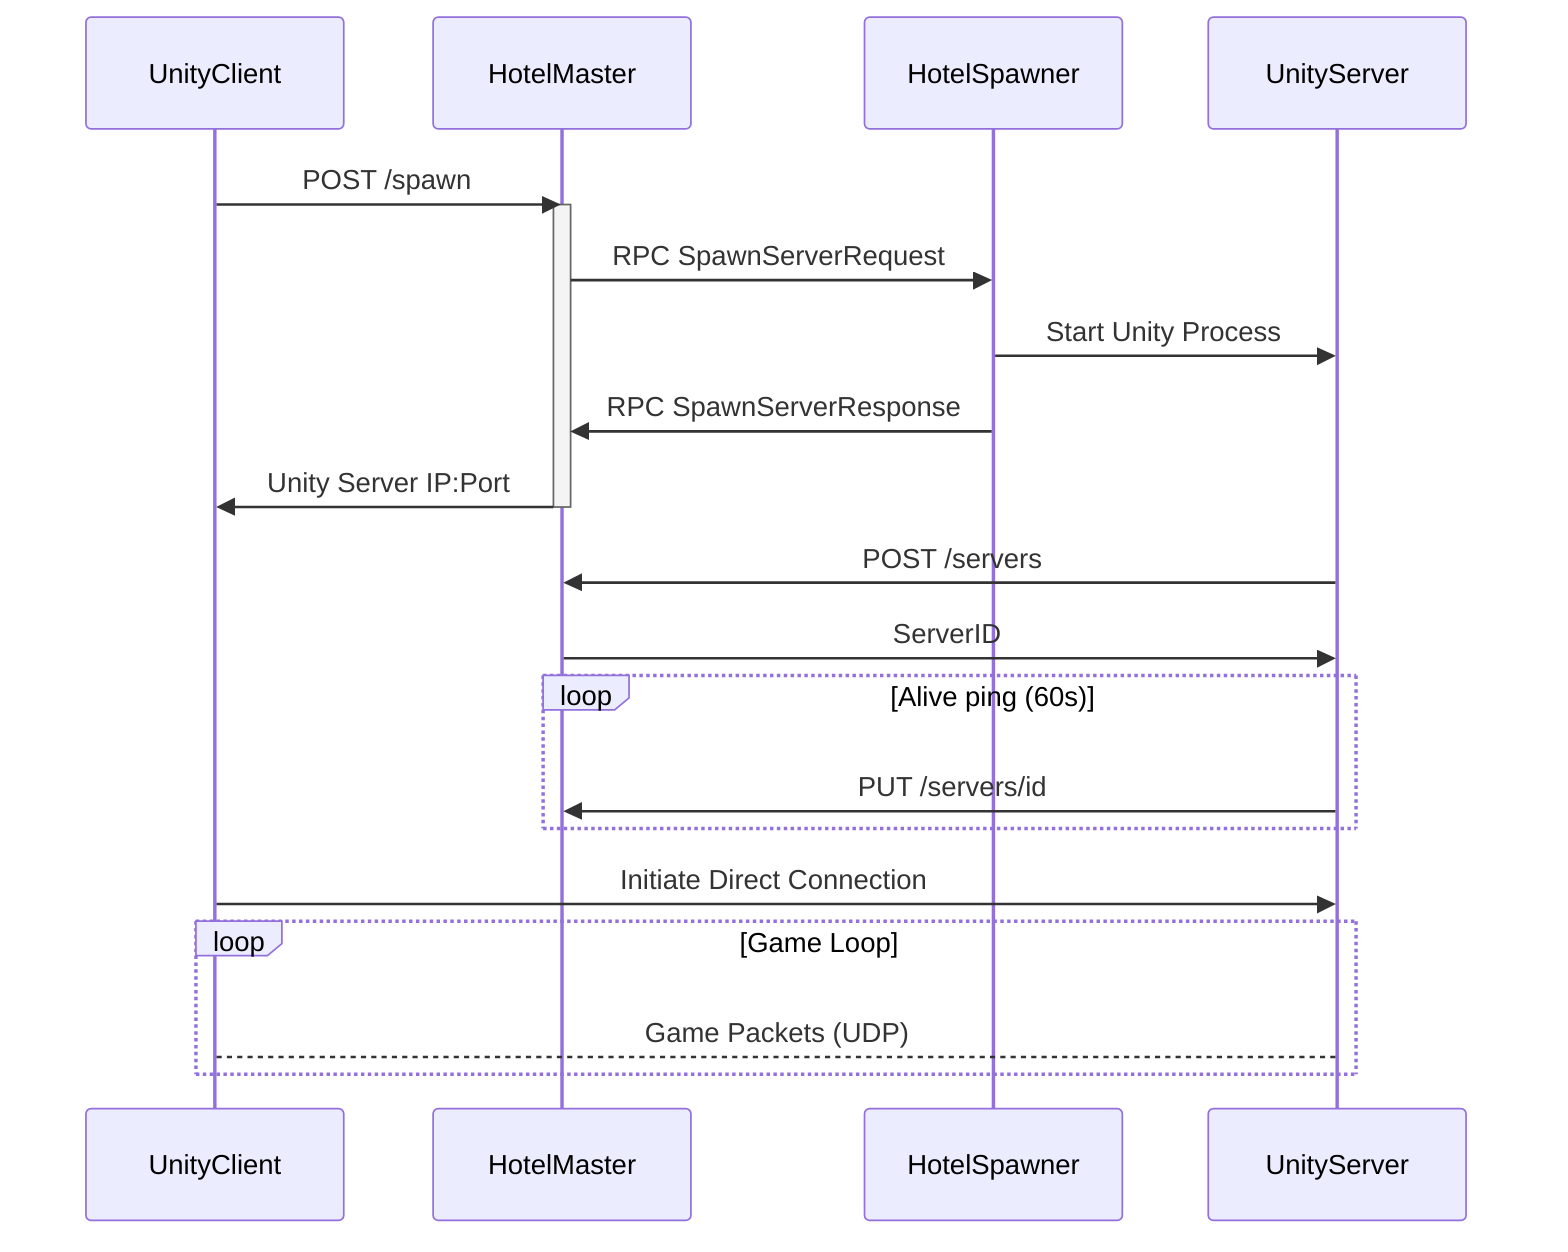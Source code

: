 sequenceDiagram
    UnityClient ->> HotelMaster: POST /spawn
    Activate HotelMaster
    HotelMaster ->> HotelSpawner: RPC SpawnServerRequest
    HotelSpawner ->> UnityServer: Start Unity Process
    HotelSpawner ->> HotelMaster: RPC SpawnServerResponse
    HotelMaster ->> UnityClient: Unity Server IP:Port
    Deactivate HotelMaster
    UnityServer ->> HotelMaster: POST /servers
    HotelMaster ->> UnityServer: ServerID
    loop Alive ping (60s)
        UnityServer ->> HotelMaster: PUT /servers/id
    end
    UnityClient ->> UnityServer: Initiate Direct Connection
    loop Game Loop
        UnityServer --> UnityClient: Game Packets (UDP)
    end